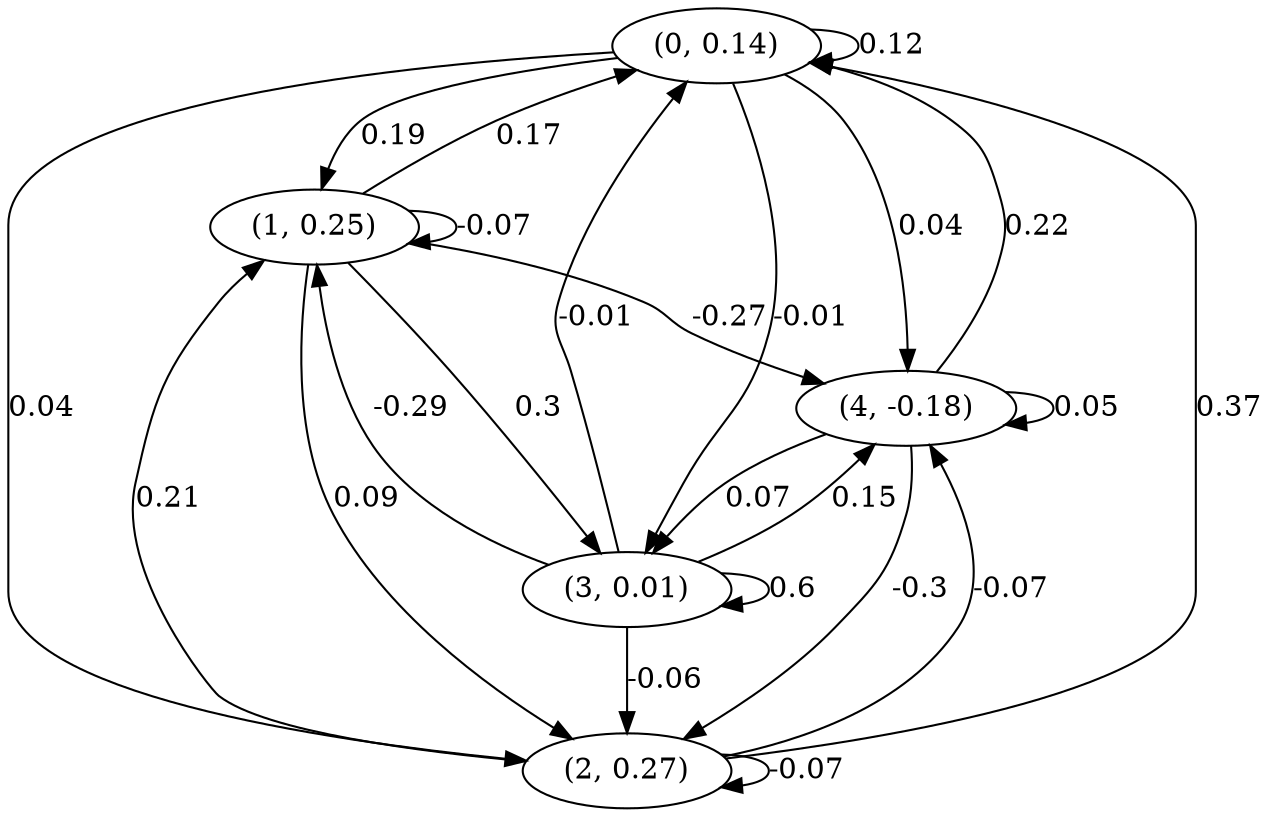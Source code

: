 digraph {
    0 [ label = "(0, 0.14)" ]
    1 [ label = "(1, 0.25)" ]
    2 [ label = "(2, 0.27)" ]
    3 [ label = "(3, 0.01)" ]
    4 [ label = "(4, -0.18)" ]
    0 -> 0 [ label = "0.12" ]
    1 -> 1 [ label = "-0.07" ]
    2 -> 2 [ label = "-0.07" ]
    3 -> 3 [ label = "0.6" ]
    4 -> 4 [ label = "0.05" ]
    1 -> 0 [ label = "0.17" ]
    2 -> 0 [ label = "0.37" ]
    3 -> 0 [ label = "-0.01" ]
    4 -> 0 [ label = "0.22" ]
    0 -> 1 [ label = "0.19" ]
    2 -> 1 [ label = "0.21" ]
    3 -> 1 [ label = "-0.29" ]
    0 -> 2 [ label = "0.04" ]
    1 -> 2 [ label = "0.09" ]
    3 -> 2 [ label = "-0.06" ]
    4 -> 2 [ label = "-0.3" ]
    0 -> 3 [ label = "-0.01" ]
    1 -> 3 [ label = "0.3" ]
    4 -> 3 [ label = "0.07" ]
    0 -> 4 [ label = "0.04" ]
    1 -> 4 [ label = "-0.27" ]
    2 -> 4 [ label = "-0.07" ]
    3 -> 4 [ label = "0.15" ]
}

